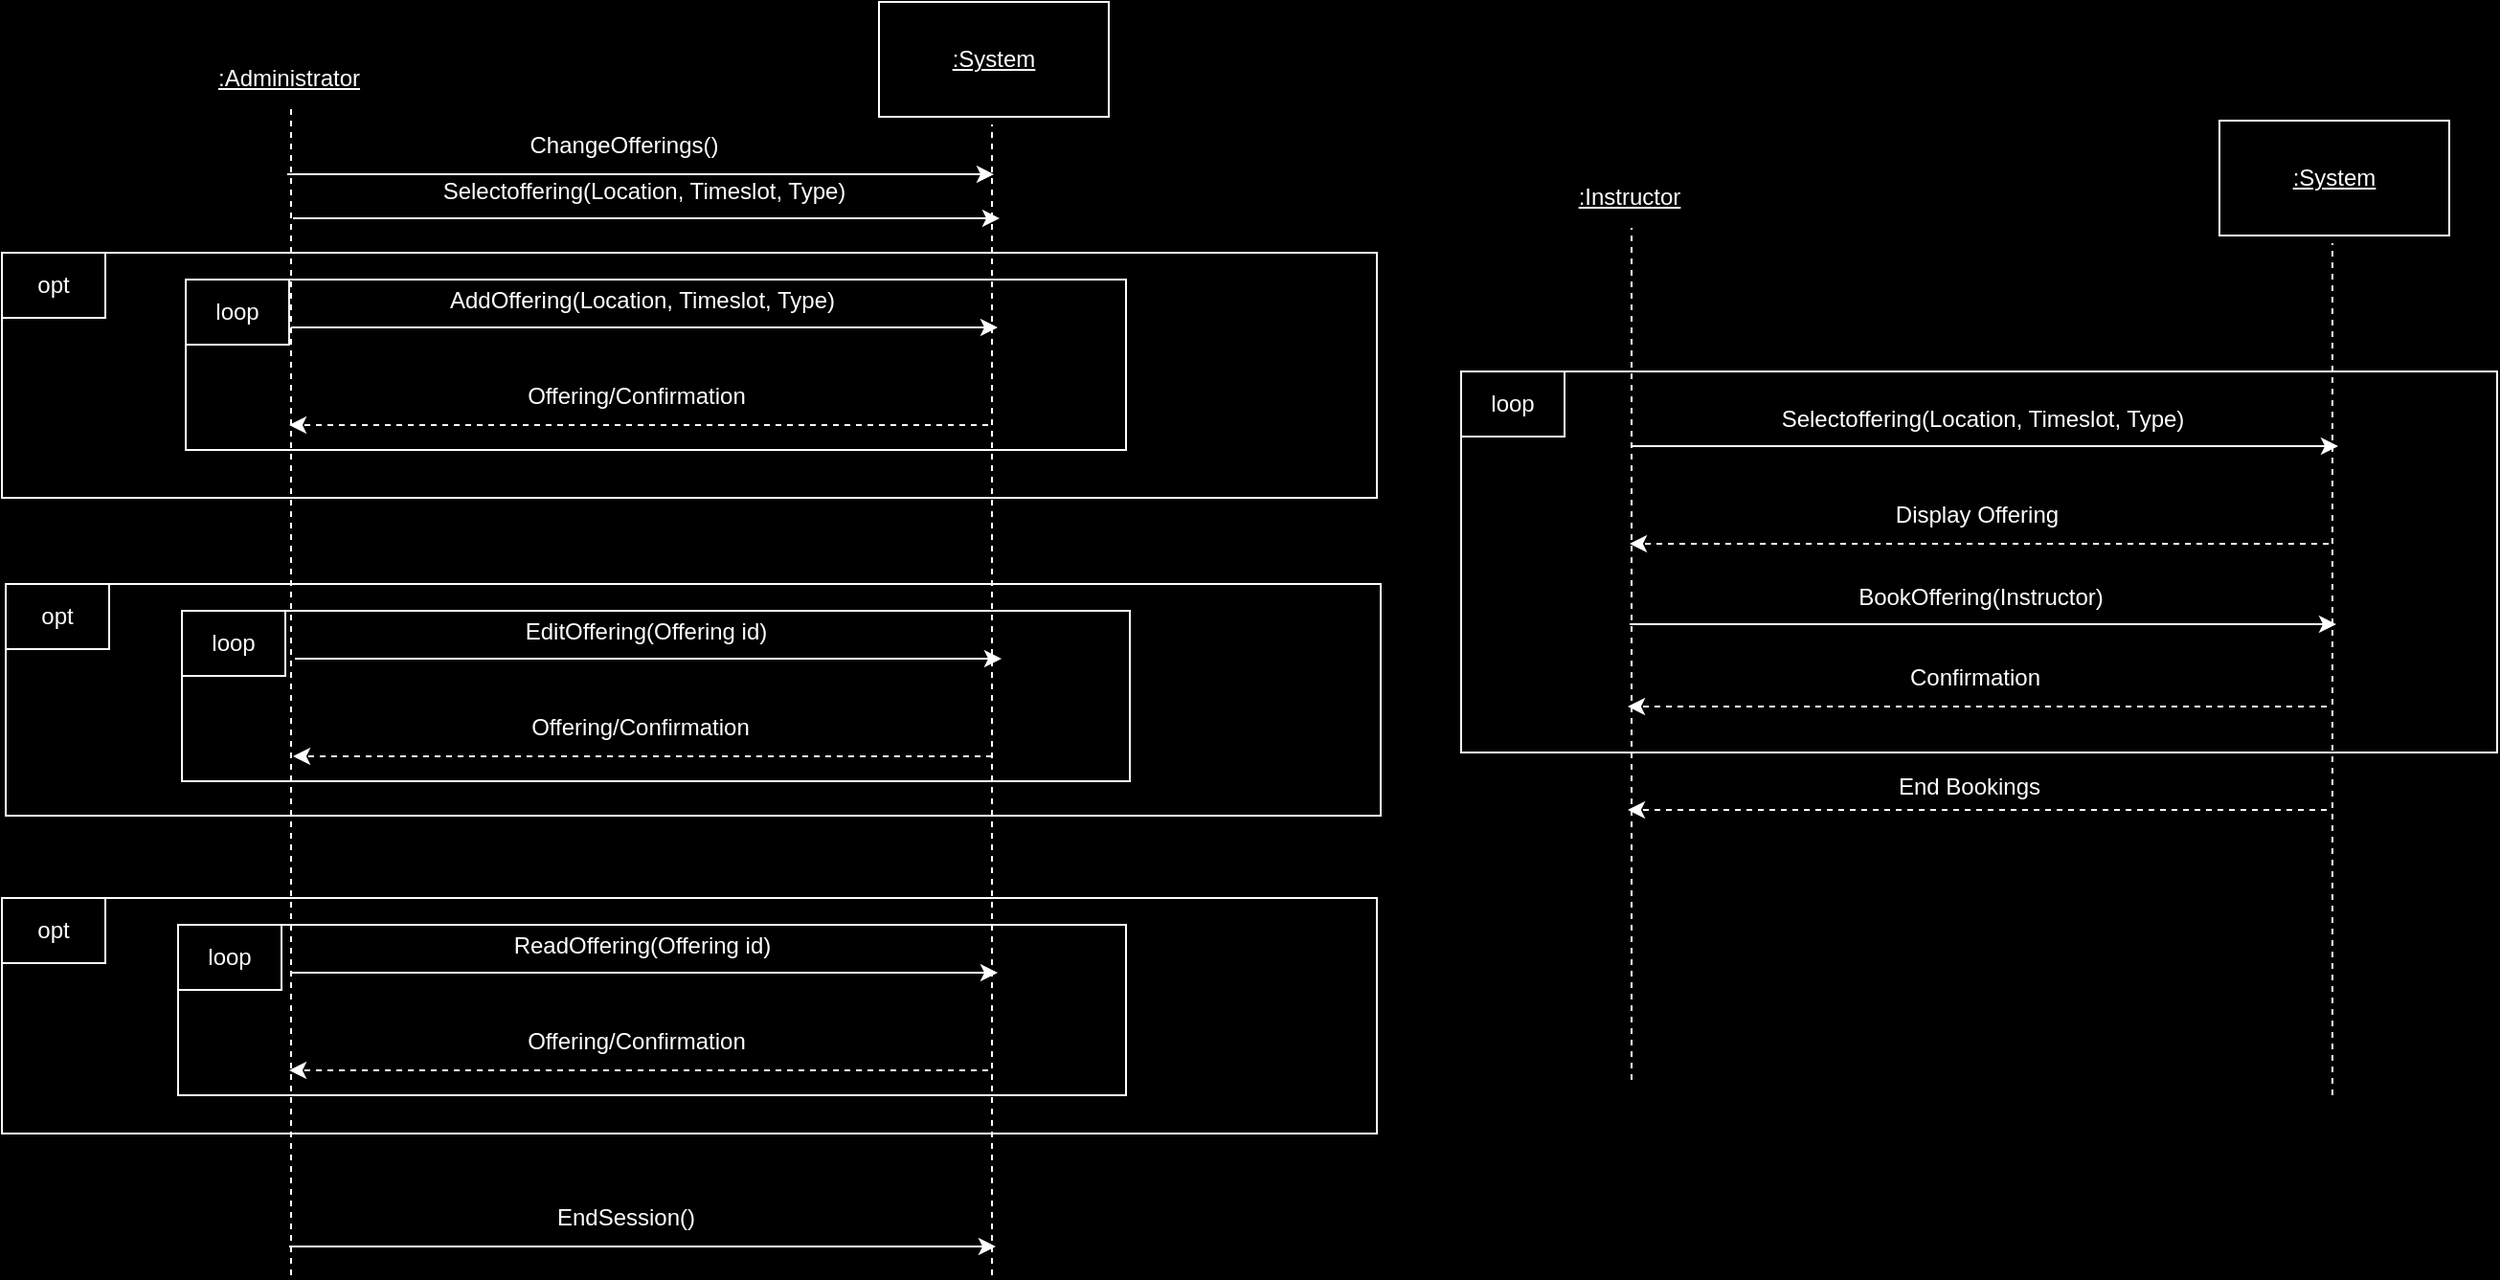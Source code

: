 <mxfile version="24.8.3">
  <diagram name="Page-1" id="2L_g2xefSC0iBXcwvn6D">
    <mxGraphModel dx="1426" dy="791" grid="0" gridSize="10" guides="1" tooltips="1" connect="1" arrows="1" fold="1" page="0" pageScale="1" pageWidth="850" pageHeight="1100" background="#000000" math="0" shadow="0">
      <root>
        <mxCell id="0" />
        <mxCell id="1" parent="0" />
        <mxCell id="t7lGf3HvKomyFUtK1q3a-1" value="" style="rounded=0;whiteSpace=wrap;html=1;fillColor=#000000;strokeColor=#FFFFFF;" parent="1" vertex="1">
          <mxGeometry x="216" y="542" width="718" height="123" as="geometry" />
        </mxCell>
        <mxCell id="t7lGf3HvKomyFUtK1q3a-2" value="" style="rounded=0;whiteSpace=wrap;html=1;fillColor=#000000;strokeColor=#FFFFFF;" parent="1" vertex="1">
          <mxGeometry x="308" y="556" width="495" height="89" as="geometry" />
        </mxCell>
        <mxCell id="t7lGf3HvKomyFUtK1q3a-3" value="" style="endArrow=classic;html=1;rounded=0;strokeColor=#FFFFFF;" parent="1" edge="1">
          <mxGeometry width="50" height="50" relative="1" as="geometry">
            <mxPoint x="367" y="581" as="sourcePoint" />
            <mxPoint x="736" y="581" as="targetPoint" />
          </mxGeometry>
        </mxCell>
        <mxCell id="t7lGf3HvKomyFUtK1q3a-4" value="&lt;font color=&quot;#ffffff&quot;&gt;ReadOffering(Offering id&lt;/font&gt;&lt;span style=&quot;color: rgb(255, 255, 255);&quot;&gt;)&lt;/span&gt;" style="text;html=1;align=center;verticalAlign=middle;whiteSpace=wrap;rounded=0;" parent="1" vertex="1">
          <mxGeometry x="429" y="552" width="243" height="30" as="geometry" />
        </mxCell>
        <mxCell id="t7lGf3HvKomyFUtK1q3a-5" value="" style="endArrow=classic;html=1;rounded=0;strokeColor=#FFFFFF;dashed=1;" parent="1" edge="1">
          <mxGeometry width="50" height="50" relative="1" as="geometry">
            <mxPoint x="731" y="632" as="sourcePoint" />
            <mxPoint x="366" y="632" as="targetPoint" />
          </mxGeometry>
        </mxCell>
        <mxCell id="t7lGf3HvKomyFUtK1q3a-6" value="&lt;font style=&quot;background-color: rgb(0, 0, 0);&quot; color=&quot;#ffffff&quot;&gt;Offering/Confirmation&lt;/font&gt;" style="text;html=1;align=center;verticalAlign=middle;whiteSpace=wrap;rounded=0;" parent="1" vertex="1">
          <mxGeometry x="426" y="602" width="243" height="30" as="geometry" />
        </mxCell>
        <mxCell id="t7lGf3HvKomyFUtK1q3a-9" value="&lt;span style=&quot;color: rgb(255, 255, 255);&quot;&gt;opt&lt;/span&gt;" style="rounded=0;whiteSpace=wrap;html=1;fillColor=#000000;strokeColor=#FFFFFF;" parent="1" vertex="1">
          <mxGeometry x="216" y="542" width="54" height="34" as="geometry" />
        </mxCell>
        <mxCell id="t7lGf3HvKomyFUtK1q3a-10" value="&lt;span style=&quot;color: rgb(255, 255, 255);&quot;&gt;loop&lt;/span&gt;" style="rounded=0;whiteSpace=wrap;html=1;fillColor=#000000;strokeColor=#FFFFFF;" parent="1" vertex="1">
          <mxGeometry x="308" y="556" width="54" height="34" as="geometry" />
        </mxCell>
        <mxCell id="t7lGf3HvKomyFUtK1q3a-11" value="" style="rounded=0;whiteSpace=wrap;html=1;fillColor=#000000;strokeColor=#FFFFFF;" parent="1" vertex="1">
          <mxGeometry x="218" y="378" width="718" height="121" as="geometry" />
        </mxCell>
        <mxCell id="t7lGf3HvKomyFUtK1q3a-12" value="" style="rounded=0;whiteSpace=wrap;html=1;fillColor=#000000;strokeColor=#FFFFFF;" parent="1" vertex="1">
          <mxGeometry x="310" y="392" width="495" height="89" as="geometry" />
        </mxCell>
        <mxCell id="t7lGf3HvKomyFUtK1q3a-13" value="" style="endArrow=classic;html=1;rounded=0;strokeColor=#FFFFFF;" parent="1" edge="1">
          <mxGeometry width="50" height="50" relative="1" as="geometry">
            <mxPoint x="369" y="417" as="sourcePoint" />
            <mxPoint x="738" y="417" as="targetPoint" />
          </mxGeometry>
        </mxCell>
        <mxCell id="t7lGf3HvKomyFUtK1q3a-14" value="&lt;font color=&quot;#ffffff&quot;&gt;EditOffering(Offering id&lt;/font&gt;&lt;font color=&quot;#ffffff&quot;&gt;)&lt;/font&gt;" style="text;html=1;align=center;verticalAlign=middle;whiteSpace=wrap;rounded=0;" parent="1" vertex="1">
          <mxGeometry x="431" y="388" width="243" height="30" as="geometry" />
        </mxCell>
        <mxCell id="t7lGf3HvKomyFUtK1q3a-15" value="" style="endArrow=classic;html=1;rounded=0;strokeColor=#FFFFFF;dashed=1;" parent="1" edge="1">
          <mxGeometry width="50" height="50" relative="1" as="geometry">
            <mxPoint x="733" y="468" as="sourcePoint" />
            <mxPoint x="368" y="468" as="targetPoint" />
          </mxGeometry>
        </mxCell>
        <mxCell id="t7lGf3HvKomyFUtK1q3a-16" value="&lt;font style=&quot;background-color: rgb(0, 0, 0);&quot; color=&quot;#ffffff&quot;&gt;Offering/Confirmation&lt;/font&gt;" style="text;html=1;align=center;verticalAlign=middle;whiteSpace=wrap;rounded=0;" parent="1" vertex="1">
          <mxGeometry x="428" y="438" width="243" height="30" as="geometry" />
        </mxCell>
        <mxCell id="t7lGf3HvKomyFUtK1q3a-19" value="&lt;span style=&quot;color: rgb(255, 255, 255);&quot;&gt;opt&lt;/span&gt;" style="rounded=0;whiteSpace=wrap;html=1;fillColor=#000000;strokeColor=#FFFFFF;" parent="1" vertex="1">
          <mxGeometry x="218" y="378" width="54" height="34" as="geometry" />
        </mxCell>
        <mxCell id="t7lGf3HvKomyFUtK1q3a-20" value="&lt;span style=&quot;color: rgb(255, 255, 255);&quot;&gt;loop&lt;/span&gt;" style="rounded=0;whiteSpace=wrap;html=1;fillColor=#000000;strokeColor=#FFFFFF;" parent="1" vertex="1">
          <mxGeometry x="310" y="392" width="54" height="34" as="geometry" />
        </mxCell>
        <mxCell id="t7lGf3HvKomyFUtK1q3a-21" value="" style="rounded=0;whiteSpace=wrap;html=1;fillColor=#000000;strokeColor=#FFFFFF;" parent="1" vertex="1">
          <mxGeometry x="216" y="205" width="718" height="128" as="geometry" />
        </mxCell>
        <mxCell id="t7lGf3HvKomyFUtK1q3a-22" value="" style="rounded=0;whiteSpace=wrap;html=1;fillColor=#000000;strokeColor=#FFFFFF;" parent="1" vertex="1">
          <mxGeometry x="312" y="219" width="491" height="89" as="geometry" />
        </mxCell>
        <mxCell id="t7lGf3HvKomyFUtK1q3a-23" value="" style="endArrow=none;dashed=1;html=1;rounded=0;strokeColor=#FFFFFF;" parent="1" edge="1">
          <mxGeometry width="50" height="50" relative="1" as="geometry">
            <mxPoint x="367" y="739" as="sourcePoint" />
            <mxPoint x="367" y="130" as="targetPoint" />
          </mxGeometry>
        </mxCell>
        <mxCell id="t7lGf3HvKomyFUtK1q3a-24" value="" style="endArrow=none;dashed=1;html=1;rounded=0;strokeColor=#FFFFFF;" parent="1" edge="1">
          <mxGeometry width="50" height="50" relative="1" as="geometry">
            <mxPoint x="733" y="739" as="sourcePoint" />
            <mxPoint x="733" y="138" as="targetPoint" />
          </mxGeometry>
        </mxCell>
        <mxCell id="t7lGf3HvKomyFUtK1q3a-25" value="&lt;font color=&quot;#ffffff&quot;&gt;&lt;u&gt;:Administrator&lt;/u&gt;&lt;/font&gt;" style="text;html=1;align=center;verticalAlign=middle;whiteSpace=wrap;rounded=0;" parent="1" vertex="1">
          <mxGeometry x="336" y="99" width="60" height="30" as="geometry" />
        </mxCell>
        <mxCell id="t7lGf3HvKomyFUtK1q3a-26" value="" style="rounded=0;whiteSpace=wrap;html=1;fillColor=#000000;strokeColor=#FFFFFF;" parent="1" vertex="1">
          <mxGeometry x="674" y="74" width="120" height="60" as="geometry" />
        </mxCell>
        <mxCell id="t7lGf3HvKomyFUtK1q3a-27" value="&lt;font color=&quot;#ffffff&quot;&gt;&lt;u&gt;:System&lt;/u&gt;&lt;/font&gt;" style="text;html=1;align=center;verticalAlign=middle;whiteSpace=wrap;rounded=0;" parent="1" vertex="1">
          <mxGeometry x="704" y="89" width="60" height="30" as="geometry" />
        </mxCell>
        <mxCell id="t7lGf3HvKomyFUtK1q3a-28" value="" style="endArrow=classic;html=1;rounded=0;strokeColor=#FFFFFF;" parent="1" edge="1">
          <mxGeometry width="50" height="50" relative="1" as="geometry">
            <mxPoint x="365" y="164" as="sourcePoint" />
            <mxPoint x="734" y="164" as="targetPoint" />
          </mxGeometry>
        </mxCell>
        <mxCell id="t7lGf3HvKomyFUtK1q3a-29" value="&lt;font color=&quot;#ffffff&quot;&gt;ChangeOfferings()&lt;/font&gt;" style="text;html=1;align=center;verticalAlign=middle;whiteSpace=wrap;rounded=0;" parent="1" vertex="1">
          <mxGeometry x="511" y="134" width="60" height="30" as="geometry" />
        </mxCell>
        <mxCell id="t7lGf3HvKomyFUtK1q3a-30" value="" style="endArrow=classic;html=1;rounded=0;strokeColor=#FFFFFF;" parent="1" edge="1">
          <mxGeometry width="50" height="50" relative="1" as="geometry">
            <mxPoint x="367" y="244" as="sourcePoint" />
            <mxPoint x="736" y="244" as="targetPoint" />
          </mxGeometry>
        </mxCell>
        <mxCell id="t7lGf3HvKomyFUtK1q3a-31" value="&lt;font color=&quot;#ffffff&quot;&gt;AddOffering(Location, Timeslot, Type)&lt;/font&gt;" style="text;html=1;align=center;verticalAlign=middle;whiteSpace=wrap;rounded=0;" parent="1" vertex="1">
          <mxGeometry x="429" y="215" width="243" height="30" as="geometry" />
        </mxCell>
        <mxCell id="t7lGf3HvKomyFUtK1q3a-32" value="" style="endArrow=classic;html=1;rounded=0;strokeColor=#FFFFFF;dashed=1;" parent="1" edge="1">
          <mxGeometry width="50" height="50" relative="1" as="geometry">
            <mxPoint x="731" y="295" as="sourcePoint" />
            <mxPoint x="366" y="295" as="targetPoint" />
          </mxGeometry>
        </mxCell>
        <mxCell id="t7lGf3HvKomyFUtK1q3a-33" value="&lt;font style=&quot;background-color: rgb(0, 0, 0);&quot; color=&quot;#ffffff&quot;&gt;Offering/Confirmation&lt;/font&gt;" style="text;html=1;align=center;verticalAlign=middle;whiteSpace=wrap;rounded=0;" parent="1" vertex="1">
          <mxGeometry x="426" y="265" width="243" height="30" as="geometry" />
        </mxCell>
        <mxCell id="t7lGf3HvKomyFUtK1q3a-36" value="&lt;span style=&quot;color: rgb(255, 255, 255);&quot;&gt;opt&lt;/span&gt;" style="rounded=0;whiteSpace=wrap;html=1;fillColor=#000000;strokeColor=#FFFFFF;" parent="1" vertex="1">
          <mxGeometry x="216" y="205" width="54" height="34" as="geometry" />
        </mxCell>
        <mxCell id="t7lGf3HvKomyFUtK1q3a-37" value="&lt;span style=&quot;color: rgb(255, 255, 255);&quot;&gt;loop&lt;/span&gt;" style="rounded=0;whiteSpace=wrap;html=1;fillColor=#000000;strokeColor=#FFFFFF;" parent="1" vertex="1">
          <mxGeometry x="312" y="219" width="54" height="34" as="geometry" />
        </mxCell>
        <mxCell id="t7lGf3HvKomyFUtK1q3a-38" value="" style="endArrow=classic;html=1;rounded=0;strokeColor=#FFFFFF;" parent="1" edge="1">
          <mxGeometry width="50" height="50" relative="1" as="geometry">
            <mxPoint x="366" y="724" as="sourcePoint" />
            <mxPoint x="735" y="724" as="targetPoint" />
          </mxGeometry>
        </mxCell>
        <mxCell id="t7lGf3HvKomyFUtK1q3a-39" value="&lt;font color=&quot;#ffffff&quot;&gt;EndSession()&lt;/font&gt;" style="text;html=1;align=center;verticalAlign=middle;whiteSpace=wrap;rounded=0;" parent="1" vertex="1">
          <mxGeometry x="512" y="694" width="60" height="30" as="geometry" />
        </mxCell>
        <mxCell id="t7lGf3HvKomyFUtK1q3a-40" value="" style="rounded=0;whiteSpace=wrap;html=1;fillColor=#000000;strokeColor=#FFFFFF;dropTarget=1;" parent="1" vertex="1">
          <mxGeometry x="978" y="267" width="541" height="199" as="geometry" />
        </mxCell>
        <mxCell id="t7lGf3HvKomyFUtK1q3a-41" value="" style="endArrow=none;dashed=1;html=1;rounded=0;strokeColor=#FFFFFF;" parent="1" edge="1">
          <mxGeometry width="50" height="50" relative="1" as="geometry">
            <mxPoint x="1067" y="637" as="sourcePoint" />
            <mxPoint x="1067" y="192" as="targetPoint" />
          </mxGeometry>
        </mxCell>
        <mxCell id="t7lGf3HvKomyFUtK1q3a-42" value="" style="endArrow=none;dashed=1;html=1;rounded=0;strokeColor=#FFFFFF;" parent="1" edge="1">
          <mxGeometry width="50" height="50" relative="1" as="geometry">
            <mxPoint x="1433" y="645" as="sourcePoint" />
            <mxPoint x="1433" y="200" as="targetPoint" />
          </mxGeometry>
        </mxCell>
        <mxCell id="t7lGf3HvKomyFUtK1q3a-43" value="&lt;font color=&quot;#ffffff&quot;&gt;&lt;u&gt;:Instructor&lt;/u&gt;&lt;/font&gt;" style="text;html=1;align=center;verticalAlign=middle;whiteSpace=wrap;rounded=0;" parent="1" vertex="1">
          <mxGeometry x="1036" y="161" width="60" height="30" as="geometry" />
        </mxCell>
        <mxCell id="t7lGf3HvKomyFUtK1q3a-44" value="" style="rounded=0;whiteSpace=wrap;html=1;fillColor=#000000;strokeColor=#FFFFFF;" parent="1" vertex="1">
          <mxGeometry x="1374" y="136" width="120" height="60" as="geometry" />
        </mxCell>
        <mxCell id="t7lGf3HvKomyFUtK1q3a-45" value="&lt;font color=&quot;#ffffff&quot;&gt;&lt;u&gt;:System&lt;/u&gt;&lt;/font&gt;" style="text;html=1;align=center;verticalAlign=middle;whiteSpace=wrap;rounded=0;" parent="1" vertex="1">
          <mxGeometry x="1404" y="151" width="60" height="30" as="geometry" />
        </mxCell>
        <mxCell id="t7lGf3HvKomyFUtK1q3a-48" value="" style="endArrow=classic;html=1;rounded=0;strokeColor=#FFFFFF;" parent="1" edge="1">
          <mxGeometry width="50" height="50" relative="1" as="geometry">
            <mxPoint x="1067" y="306" as="sourcePoint" />
            <mxPoint x="1436" y="306" as="targetPoint" />
          </mxGeometry>
        </mxCell>
        <mxCell id="t7lGf3HvKomyFUtK1q3a-49" value="&lt;font color=&quot;#ffffff&quot;&gt;Selectoffering(&lt;/font&gt;&lt;span style=&quot;color: rgb(255, 255, 255);&quot;&gt;Location, Timeslot, Type&lt;/span&gt;&lt;font color=&quot;#ffffff&quot;&gt;)&lt;/font&gt;" style="text;html=1;align=center;verticalAlign=middle;whiteSpace=wrap;rounded=0;" parent="1" vertex="1">
          <mxGeometry x="1129" y="277" width="243" height="30" as="geometry" />
        </mxCell>
        <mxCell id="t7lGf3HvKomyFUtK1q3a-50" value="" style="endArrow=classic;html=1;rounded=0;strokeColor=#FFFFFF;dashed=1;" parent="1" edge="1">
          <mxGeometry width="50" height="50" relative="1" as="geometry">
            <mxPoint x="1431" y="357" as="sourcePoint" />
            <mxPoint x="1066" y="357" as="targetPoint" />
          </mxGeometry>
        </mxCell>
        <mxCell id="t7lGf3HvKomyFUtK1q3a-51" value="&lt;font color=&quot;#ffffff&quot;&gt;&lt;span style=&quot;background-color: rgb(0, 0, 0);&quot;&gt;Display Offering&lt;/span&gt;&lt;/font&gt;" style="text;html=1;align=center;verticalAlign=middle;whiteSpace=wrap;rounded=0;" parent="1" vertex="1">
          <mxGeometry x="1126" y="327" width="243" height="30" as="geometry" />
        </mxCell>
        <mxCell id="t7lGf3HvKomyFUtK1q3a-52" value="" style="endArrow=classic;html=1;rounded=0;strokeColor=#FFFFFF;" parent="1" edge="1">
          <mxGeometry width="50" height="50" relative="1" as="geometry">
            <mxPoint x="1066" y="399" as="sourcePoint" />
            <mxPoint x="1435" y="399" as="targetPoint" />
          </mxGeometry>
        </mxCell>
        <mxCell id="t7lGf3HvKomyFUtK1q3a-53" value="&lt;font color=&quot;#ffffff&quot;&gt;BookOffering(Instructor)&lt;/font&gt;" style="text;html=1;align=center;verticalAlign=middle;whiteSpace=wrap;rounded=0;" parent="1" vertex="1">
          <mxGeometry x="1128" y="370" width="243" height="30" as="geometry" />
        </mxCell>
        <mxCell id="t7lGf3HvKomyFUtK1q3a-56" value="" style="endArrow=classic;html=1;rounded=0;strokeColor=#FFFFFF;dashed=1;" parent="1" edge="1">
          <mxGeometry width="50" height="50" relative="1" as="geometry">
            <mxPoint x="1430" y="442" as="sourcePoint" />
            <mxPoint x="1065" y="442" as="targetPoint" />
          </mxGeometry>
        </mxCell>
        <mxCell id="t7lGf3HvKomyFUtK1q3a-57" value="&lt;font color=&quot;#ffffff&quot;&gt;&lt;span style=&quot;background-color: rgb(0, 0, 0);&quot;&gt;Confirmation&lt;/span&gt;&lt;/font&gt;" style="text;html=1;align=center;verticalAlign=middle;whiteSpace=wrap;rounded=0;" parent="1" vertex="1">
          <mxGeometry x="1125" y="412" width="243" height="30" as="geometry" />
        </mxCell>
        <mxCell id="t7lGf3HvKomyFUtK1q3a-58" value="&lt;span style=&quot;color: rgb(255, 255, 255);&quot;&gt;loop&lt;/span&gt;" style="rounded=0;whiteSpace=wrap;html=1;fillColor=#000000;strokeColor=#FFFFFF;" parent="1" vertex="1">
          <mxGeometry x="978" y="267" width="54" height="34" as="geometry" />
        </mxCell>
        <mxCell id="t7lGf3HvKomyFUtK1q3a-64" value="" style="endArrow=classic;html=1;rounded=0;strokeColor=#FFFFFF;dashed=1;" parent="1" edge="1">
          <mxGeometry width="50" height="50" relative="1" as="geometry">
            <mxPoint x="1430" y="496" as="sourcePoint" />
            <mxPoint x="1065" y="496" as="targetPoint" />
          </mxGeometry>
        </mxCell>
        <mxCell id="t7lGf3HvKomyFUtK1q3a-65" value="&lt;font color=&quot;#ffffff&quot;&gt;&lt;span style=&quot;background-color: rgb(0, 0, 0);&quot;&gt;End Bookings&lt;/span&gt;&lt;/font&gt;" style="text;html=1;align=center;verticalAlign=middle;whiteSpace=wrap;rounded=0;" parent="1" vertex="1">
          <mxGeometry x="1121.5" y="469" width="243" height="30" as="geometry" />
        </mxCell>
        <mxCell id="t7lGf3HvKomyFUtK1q3a-67" value="" style="endArrow=classic;html=1;rounded=0;strokeColor=#FFFFFF;" parent="1" edge="1">
          <mxGeometry width="50" height="50" relative="1" as="geometry">
            <mxPoint x="368" y="187" as="sourcePoint" />
            <mxPoint x="737" y="187" as="targetPoint" />
          </mxGeometry>
        </mxCell>
        <mxCell id="t7lGf3HvKomyFUtK1q3a-68" value="&lt;font color=&quot;#ffffff&quot;&gt;Selectoffering(&lt;/font&gt;&lt;span style=&quot;color: rgb(255, 255, 255);&quot;&gt;Location, Timeslot, Type&lt;/span&gt;&lt;font color=&quot;#ffffff&quot;&gt;)&lt;/font&gt;" style="text;html=1;align=center;verticalAlign=middle;whiteSpace=wrap;rounded=0;" parent="1" vertex="1">
          <mxGeometry x="430" y="158" width="243" height="30" as="geometry" />
        </mxCell>
      </root>
    </mxGraphModel>
  </diagram>
</mxfile>
